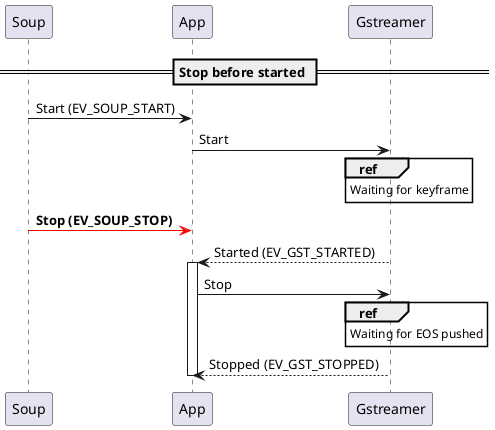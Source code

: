 @startuml
participant Soup
participant App
participant Gstreamer

== Stop before started ==

Soup -> App: Start (EV_SOUP_START)
App -> Gstreamer: Start
ref over Gstreamer : Waiting for keyframe
Soup -[#red]> App: **Stop (EV_SOUP_STOP)**
Gstreamer --> App: Started (EV_GST_STARTED)
activate App

App -> Gstreamer: Stop
ref over Gstreamer : Waiting for EOS pushed
Gstreamer --> App: Stopped (EV_GST_STOPPED)
deactivate App

@enduml


